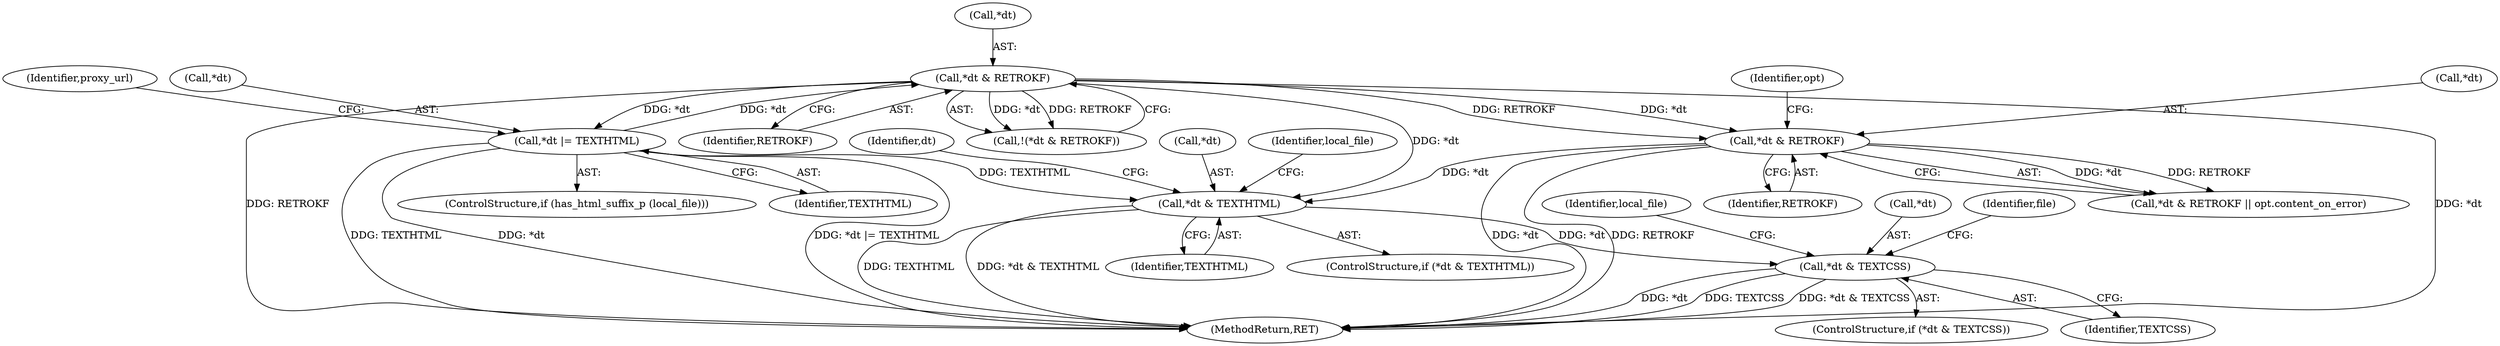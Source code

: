 digraph "0_savannah_e996e322ffd42aaa051602da182d03178d0f13e1_0@pointer" {
"1000647" [label="(Call,*dt & TEXTHTML)"];
"1000613" [label="(Call,*dt & RETROKF)"];
"1000554" [label="(Call,*dt & RETROKF)"];
"1000377" [label="(Call,*dt |= TEXTHTML)"];
"1000654" [label="(Call,*dt & TEXTCSS)"];
"1000646" [label="(ControlStructure,if (*dt & TEXTHTML))"];
"1000612" [label="(Call,*dt & RETROKF || opt.content_on_error)"];
"1000378" [label="(Call,*dt)"];
"1000555" [label="(Call,*dt)"];
"1000711" [label="(MethodReturn,RET)"];
"1000377" [label="(Call,*dt |= TEXTHTML)"];
"1000613" [label="(Call,*dt & RETROKF)"];
"1000557" [label="(Identifier,RETROKF)"];
"1000554" [label="(Call,*dt & RETROKF)"];
"1000374" [label="(ControlStructure,if (has_html_suffix_p (local_file)))"];
"1000656" [label="(Identifier,dt)"];
"1000661" [label="(Identifier,file)"];
"1000647" [label="(Call,*dt & TEXTHTML)"];
"1000659" [label="(Identifier,local_file)"];
"1000618" [label="(Identifier,opt)"];
"1000650" [label="(Identifier,TEXTHTML)"];
"1000614" [label="(Call,*dt)"];
"1000648" [label="(Call,*dt)"];
"1000616" [label="(Identifier,RETROKF)"];
"1000654" [label="(Call,*dt & TEXTCSS)"];
"1000382" [label="(Identifier,proxy_url)"];
"1000655" [label="(Call,*dt)"];
"1000652" [label="(Identifier,local_file)"];
"1000380" [label="(Identifier,TEXTHTML)"];
"1000653" [label="(ControlStructure,if (*dt & TEXTCSS))"];
"1000553" [label="(Call,!(*dt & RETROKF))"];
"1000657" [label="(Identifier,TEXTCSS)"];
"1000647" -> "1000646"  [label="AST: "];
"1000647" -> "1000650"  [label="CFG: "];
"1000648" -> "1000647"  [label="AST: "];
"1000650" -> "1000647"  [label="AST: "];
"1000652" -> "1000647"  [label="CFG: "];
"1000656" -> "1000647"  [label="CFG: "];
"1000647" -> "1000711"  [label="DDG: TEXTHTML"];
"1000647" -> "1000711"  [label="DDG: *dt & TEXTHTML"];
"1000613" -> "1000647"  [label="DDG: *dt"];
"1000554" -> "1000647"  [label="DDG: *dt"];
"1000377" -> "1000647"  [label="DDG: TEXTHTML"];
"1000647" -> "1000654"  [label="DDG: *dt"];
"1000613" -> "1000612"  [label="AST: "];
"1000613" -> "1000616"  [label="CFG: "];
"1000614" -> "1000613"  [label="AST: "];
"1000616" -> "1000613"  [label="AST: "];
"1000618" -> "1000613"  [label="CFG: "];
"1000612" -> "1000613"  [label="CFG: "];
"1000613" -> "1000711"  [label="DDG: *dt"];
"1000613" -> "1000711"  [label="DDG: RETROKF"];
"1000613" -> "1000612"  [label="DDG: *dt"];
"1000613" -> "1000612"  [label="DDG: RETROKF"];
"1000554" -> "1000613"  [label="DDG: *dt"];
"1000554" -> "1000613"  [label="DDG: RETROKF"];
"1000554" -> "1000553"  [label="AST: "];
"1000554" -> "1000557"  [label="CFG: "];
"1000555" -> "1000554"  [label="AST: "];
"1000557" -> "1000554"  [label="AST: "];
"1000553" -> "1000554"  [label="CFG: "];
"1000554" -> "1000711"  [label="DDG: RETROKF"];
"1000554" -> "1000711"  [label="DDG: *dt"];
"1000554" -> "1000377"  [label="DDG: *dt"];
"1000554" -> "1000553"  [label="DDG: *dt"];
"1000554" -> "1000553"  [label="DDG: RETROKF"];
"1000377" -> "1000554"  [label="DDG: *dt"];
"1000377" -> "1000374"  [label="AST: "];
"1000377" -> "1000380"  [label="CFG: "];
"1000378" -> "1000377"  [label="AST: "];
"1000380" -> "1000377"  [label="AST: "];
"1000382" -> "1000377"  [label="CFG: "];
"1000377" -> "1000711"  [label="DDG: *dt |= TEXTHTML"];
"1000377" -> "1000711"  [label="DDG: TEXTHTML"];
"1000377" -> "1000711"  [label="DDG: *dt"];
"1000654" -> "1000653"  [label="AST: "];
"1000654" -> "1000657"  [label="CFG: "];
"1000655" -> "1000654"  [label="AST: "];
"1000657" -> "1000654"  [label="AST: "];
"1000659" -> "1000654"  [label="CFG: "];
"1000661" -> "1000654"  [label="CFG: "];
"1000654" -> "1000711"  [label="DDG: *dt"];
"1000654" -> "1000711"  [label="DDG: TEXTCSS"];
"1000654" -> "1000711"  [label="DDG: *dt & TEXTCSS"];
}
